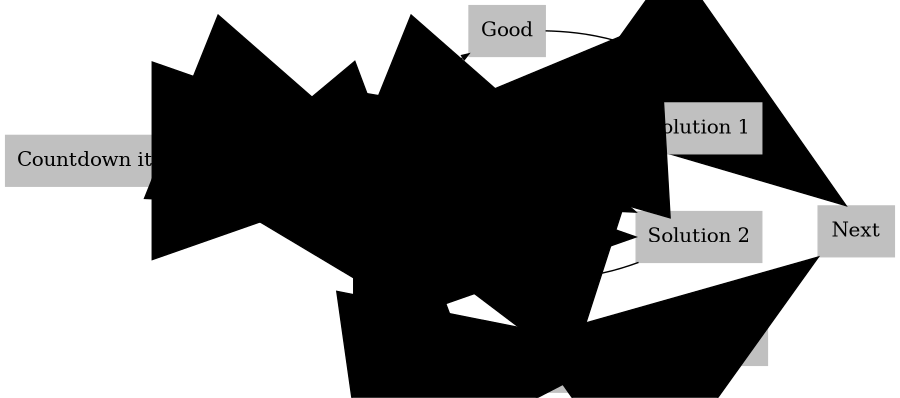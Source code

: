 /*Orignal layout: courtesy Ian Darwin and Geoff Collyer, Softquad Inc. http://www.graphviz.org/Gallery/directed/unix.gv.txt
multiline formatting is latex embedded for 
*/


digraph unix {
	size="6,4";
	rankdir=LR;	
	node [color=gray, style=filled,shape=box];
	edge [arrowsize=20];
	/* Countdown Item # and name:*/
	"Countdown item" -> "Observable"[arrowsize=2, weight=2.];
	/*Observable, i.e. PSF quality */

	"Observable"  [texlbl="\parbox{3cm}{Observable:\\Criteria\\More Criteria}"];
	"Observable" -> "Good"[arrowsize=.5, weight=2.];
	"Observable" -> "Problem 1"[style="-triangle 90"];
	"Observable" -> "Problem 2"[style="-triangle 90"];
	"Observable" -> "Problem 3"[style="-triangle 90"];
	"Good" -> "Next";

	 /* Problem, i.e. PSF out of focus */
	"Problem 1" [label="Problematic"][arrowsize=.5, weight=2.]; 
	"Problem 1" -> "Solution 1"[style="-triangle 90"];
	"Problem 1" -> "Solution 2"[style="-triangle 90"];
	"Problem 2" -> "Solution 2"[style="-triangle 90"];
	"Problem 3" -> "Unsoluable"[style="-triangle 90"];
	"Solution 1" -> "Observable"[style="-triangle 90"];
	"Solution 2" -> "Observable"[style="-triangle 90"];
	"Unsoluable" -> "Next";
}